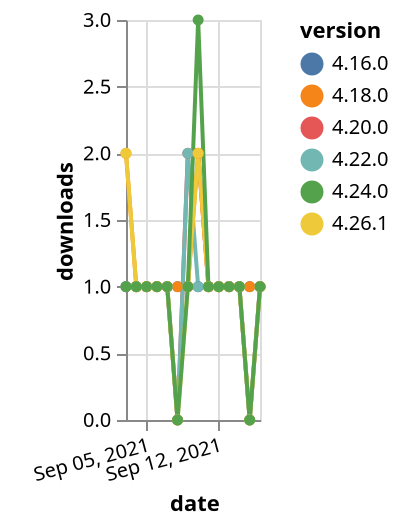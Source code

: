 {"$schema": "https://vega.github.io/schema/vega-lite/v5.json", "description": "A simple bar chart with embedded data.", "data": {"values": [{"date": "2021-09-03", "total": 220, "delta": 1, "version": "4.16.0"}, {"date": "2021-09-04", "total": 221, "delta": 1, "version": "4.16.0"}, {"date": "2021-09-05", "total": 222, "delta": 1, "version": "4.16.0"}, {"date": "2021-09-06", "total": 223, "delta": 1, "version": "4.16.0"}, {"date": "2021-09-07", "total": 224, "delta": 1, "version": "4.16.0"}, {"date": "2021-09-08", "total": 225, "delta": 1, "version": "4.16.0"}, {"date": "2021-09-09", "total": 226, "delta": 1, "version": "4.16.0"}, {"date": "2021-09-10", "total": 227, "delta": 1, "version": "4.16.0"}, {"date": "2021-09-11", "total": 228, "delta": 1, "version": "4.16.0"}, {"date": "2021-09-12", "total": 229, "delta": 1, "version": "4.16.0"}, {"date": "2021-09-13", "total": 230, "delta": 1, "version": "4.16.0"}, {"date": "2021-09-14", "total": 231, "delta": 1, "version": "4.16.0"}, {"date": "2021-09-15", "total": 232, "delta": 1, "version": "4.16.0"}, {"date": "2021-09-16", "total": 233, "delta": 1, "version": "4.16.0"}, {"date": "2021-09-03", "total": 168, "delta": 1, "version": "4.20.0"}, {"date": "2021-09-04", "total": 169, "delta": 1, "version": "4.20.0"}, {"date": "2021-09-05", "total": 170, "delta": 1, "version": "4.20.0"}, {"date": "2021-09-06", "total": 171, "delta": 1, "version": "4.20.0"}, {"date": "2021-09-07", "total": 172, "delta": 1, "version": "4.20.0"}, {"date": "2021-09-08", "total": 172, "delta": 0, "version": "4.20.0"}, {"date": "2021-09-09", "total": 174, "delta": 2, "version": "4.20.0"}, {"date": "2021-09-10", "total": 176, "delta": 2, "version": "4.20.0"}, {"date": "2021-09-11", "total": 177, "delta": 1, "version": "4.20.0"}, {"date": "2021-09-12", "total": 178, "delta": 1, "version": "4.20.0"}, {"date": "2021-09-13", "total": 179, "delta": 1, "version": "4.20.0"}, {"date": "2021-09-14", "total": 180, "delta": 1, "version": "4.20.0"}, {"date": "2021-09-15", "total": 180, "delta": 0, "version": "4.20.0"}, {"date": "2021-09-16", "total": 181, "delta": 1, "version": "4.20.0"}, {"date": "2021-09-03", "total": 145, "delta": 1, "version": "4.22.0"}, {"date": "2021-09-04", "total": 146, "delta": 1, "version": "4.22.0"}, {"date": "2021-09-05", "total": 147, "delta": 1, "version": "4.22.0"}, {"date": "2021-09-06", "total": 148, "delta": 1, "version": "4.22.0"}, {"date": "2021-09-07", "total": 149, "delta": 1, "version": "4.22.0"}, {"date": "2021-09-08", "total": 149, "delta": 0, "version": "4.22.0"}, {"date": "2021-09-09", "total": 151, "delta": 2, "version": "4.22.0"}, {"date": "2021-09-10", "total": 152, "delta": 1, "version": "4.22.0"}, {"date": "2021-09-11", "total": 153, "delta": 1, "version": "4.22.0"}, {"date": "2021-09-12", "total": 154, "delta": 1, "version": "4.22.0"}, {"date": "2021-09-13", "total": 155, "delta": 1, "version": "4.22.0"}, {"date": "2021-09-14", "total": 156, "delta": 1, "version": "4.22.0"}, {"date": "2021-09-15", "total": 156, "delta": 0, "version": "4.22.0"}, {"date": "2021-09-16", "total": 157, "delta": 1, "version": "4.22.0"}, {"date": "2021-09-03", "total": 176, "delta": 2, "version": "4.18.0"}, {"date": "2021-09-04", "total": 177, "delta": 1, "version": "4.18.0"}, {"date": "2021-09-05", "total": 178, "delta": 1, "version": "4.18.0"}, {"date": "2021-09-06", "total": 179, "delta": 1, "version": "4.18.0"}, {"date": "2021-09-07", "total": 180, "delta": 1, "version": "4.18.0"}, {"date": "2021-09-08", "total": 181, "delta": 1, "version": "4.18.0"}, {"date": "2021-09-09", "total": 182, "delta": 1, "version": "4.18.0"}, {"date": "2021-09-10", "total": 184, "delta": 2, "version": "4.18.0"}, {"date": "2021-09-11", "total": 185, "delta": 1, "version": "4.18.0"}, {"date": "2021-09-12", "total": 186, "delta": 1, "version": "4.18.0"}, {"date": "2021-09-13", "total": 187, "delta": 1, "version": "4.18.0"}, {"date": "2021-09-14", "total": 188, "delta": 1, "version": "4.18.0"}, {"date": "2021-09-15", "total": 189, "delta": 1, "version": "4.18.0"}, {"date": "2021-09-16", "total": 190, "delta": 1, "version": "4.18.0"}, {"date": "2021-09-03", "total": 115, "delta": 2, "version": "4.26.1"}, {"date": "2021-09-04", "total": 116, "delta": 1, "version": "4.26.1"}, {"date": "2021-09-05", "total": 117, "delta": 1, "version": "4.26.1"}, {"date": "2021-09-06", "total": 118, "delta": 1, "version": "4.26.1"}, {"date": "2021-09-07", "total": 119, "delta": 1, "version": "4.26.1"}, {"date": "2021-09-08", "total": 119, "delta": 0, "version": "4.26.1"}, {"date": "2021-09-09", "total": 120, "delta": 1, "version": "4.26.1"}, {"date": "2021-09-10", "total": 122, "delta": 2, "version": "4.26.1"}, {"date": "2021-09-11", "total": 123, "delta": 1, "version": "4.26.1"}, {"date": "2021-09-12", "total": 124, "delta": 1, "version": "4.26.1"}, {"date": "2021-09-13", "total": 125, "delta": 1, "version": "4.26.1"}, {"date": "2021-09-14", "total": 126, "delta": 1, "version": "4.26.1"}, {"date": "2021-09-15", "total": 126, "delta": 0, "version": "4.26.1"}, {"date": "2021-09-16", "total": 127, "delta": 1, "version": "4.26.1"}, {"date": "2021-09-03", "total": 166, "delta": 1, "version": "4.24.0"}, {"date": "2021-09-04", "total": 167, "delta": 1, "version": "4.24.0"}, {"date": "2021-09-05", "total": 168, "delta": 1, "version": "4.24.0"}, {"date": "2021-09-06", "total": 169, "delta": 1, "version": "4.24.0"}, {"date": "2021-09-07", "total": 170, "delta": 1, "version": "4.24.0"}, {"date": "2021-09-08", "total": 170, "delta": 0, "version": "4.24.0"}, {"date": "2021-09-09", "total": 171, "delta": 1, "version": "4.24.0"}, {"date": "2021-09-10", "total": 174, "delta": 3, "version": "4.24.0"}, {"date": "2021-09-11", "total": 175, "delta": 1, "version": "4.24.0"}, {"date": "2021-09-12", "total": 176, "delta": 1, "version": "4.24.0"}, {"date": "2021-09-13", "total": 177, "delta": 1, "version": "4.24.0"}, {"date": "2021-09-14", "total": 178, "delta": 1, "version": "4.24.0"}, {"date": "2021-09-15", "total": 178, "delta": 0, "version": "4.24.0"}, {"date": "2021-09-16", "total": 179, "delta": 1, "version": "4.24.0"}]}, "width": "container", "mark": {"type": "line", "point": {"filled": true}}, "encoding": {"x": {"field": "date", "type": "temporal", "timeUnit": "yearmonthdate", "title": "date", "axis": {"labelAngle": -15}}, "y": {"field": "delta", "type": "quantitative", "title": "downloads"}, "color": {"field": "version", "type": "nominal"}, "tooltip": {"field": "delta"}}}